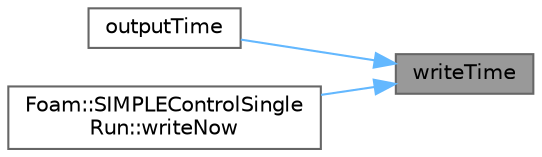 digraph "writeTime"
{
 // LATEX_PDF_SIZE
  bgcolor="transparent";
  edge [fontname=Helvetica,fontsize=10,labelfontname=Helvetica,labelfontsize=10];
  node [fontname=Helvetica,fontsize=10,shape=box,height=0.2,width=0.4];
  rankdir="RL";
  Node1 [id="Node000001",label="writeTime",height=0.2,width=0.4,color="gray40", fillcolor="grey60", style="filled", fontcolor="black",tooltip=" "];
  Node1 -> Node2 [id="edge1_Node000001_Node000002",dir="back",color="steelblue1",style="solid",tooltip=" "];
  Node2 [id="Node000002",label="outputTime",height=0.2,width=0.4,color="grey40", fillcolor="white", style="filled",URL="$classFoam_1_1TimeState.html#a5953a436388f87e7a42b3031d0867861",tooltip=" "];
  Node1 -> Node3 [id="edge2_Node000001_Node000003",dir="back",color="steelblue1",style="solid",tooltip=" "];
  Node3 [id="Node000003",label="Foam::SIMPLEControlSingle\lRun::writeNow",height=0.2,width=0.4,color="grey40", fillcolor="white", style="filled",URL="$classFoam_1_1SIMPLEControlSingleRun.html#a3d76c9d132639102c06216a3347d14db",tooltip=" "];
}
